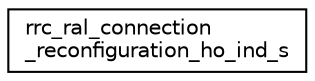 digraph "Graphical Class Hierarchy"
{
 // LATEX_PDF_SIZE
  edge [fontname="Helvetica",fontsize="10",labelfontname="Helvetica",labelfontsize="10"];
  node [fontname="Helvetica",fontsize="10",shape=record];
  rankdir="LR";
  Node0 [label="rrc_ral_connection\l_reconfiguration_ho_ind_s",height=0.2,width=0.4,color="black", fillcolor="white", style="filled",URL="$structrrc__ral__connection__reconfiguration__ho__ind__s.html",tooltip=" "];
}
